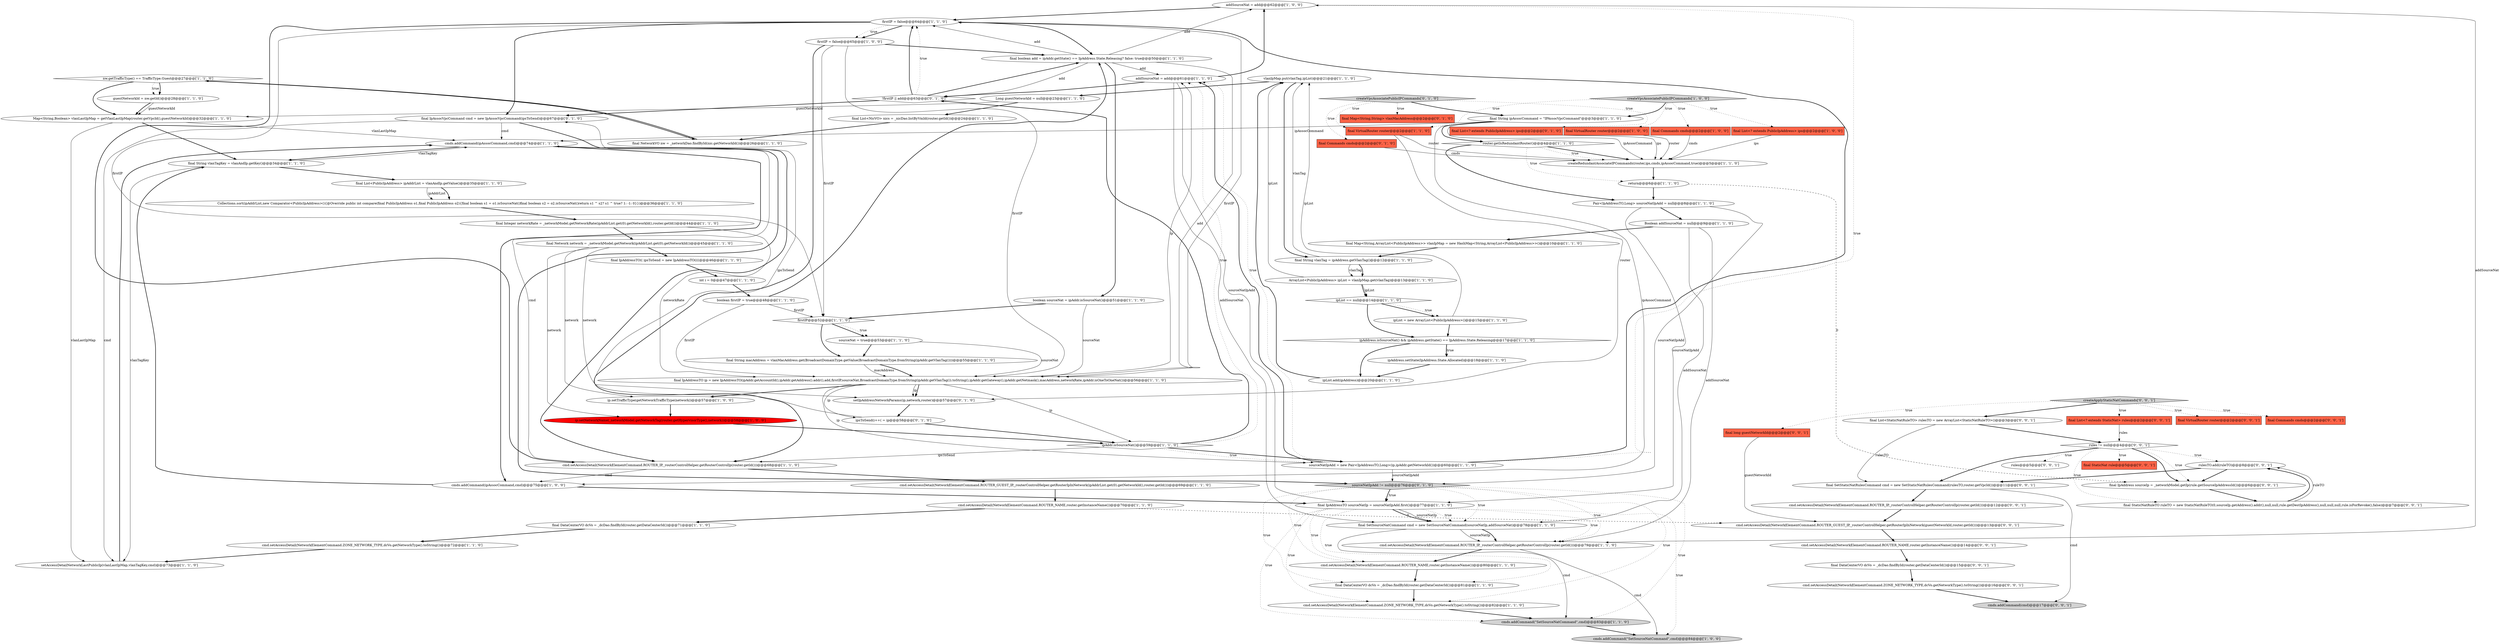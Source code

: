 digraph {
29 [style = filled, label = "addSourceNat = add@@@62@@@['1', '0', '0']", fillcolor = white, shape = ellipse image = "AAA0AAABBB1BBB"];
57 [style = filled, label = "cmds.addCommand(ipAssocCommand,cmd)@@@74@@@['1', '1', '0']", fillcolor = white, shape = ellipse image = "AAA0AAABBB1BBB"];
82 [style = filled, label = "rules@@@5@@@['0', '0', '1']", fillcolor = white, shape = ellipse image = "AAA0AAABBB3BBB"];
37 [style = filled, label = "ip.setNetworkName(_networkModel.getNetworkTag(router.getHypervisorType(),network))@@@58@@@['1', '0', '0']", fillcolor = red, shape = ellipse image = "AAA1AAABBB1BBB"];
67 [style = filled, label = "setIpAddressNetworkParams(ip,network,router)@@@57@@@['0', '1', '0']", fillcolor = white, shape = ellipse image = "AAA0AAABBB2BBB"];
61 [style = filled, label = "final VirtualRouter router@@@2@@@['1', '1', '0']", fillcolor = tomato, shape = box image = "AAA0AAABBB1BBB"];
55 [style = filled, label = "ipList.add(ipAddress)@@@20@@@['1', '1', '0']", fillcolor = white, shape = ellipse image = "AAA0AAABBB1BBB"];
12 [style = filled, label = "setAccessDetailNetworkLastPublicIp(vlanLastIpMap,vlanTagKey,cmd)@@@73@@@['1', '1', '0']", fillcolor = white, shape = ellipse image = "AAA0AAABBB1BBB"];
75 [style = filled, label = "rules != null@@@4@@@['0', '0', '1']", fillcolor = white, shape = diamond image = "AAA0AAABBB3BBB"];
39 [style = filled, label = "final IpAddressTO sourceNatIp = sourceNatIpAdd.first()@@@77@@@['1', '1', '0']", fillcolor = white, shape = ellipse image = "AAA0AAABBB1BBB"];
19 [style = filled, label = "final String vlanTagKey = vlanAndIp.getKey()@@@34@@@['1', '1', '0']", fillcolor = white, shape = ellipse image = "AAA0AAABBB1BBB"];
48 [style = filled, label = "cmd.setAccessDetail(NetworkElementCommand.ROUTER_NAME,router.getInstanceName())@@@80@@@['1', '1', '0']", fillcolor = white, shape = ellipse image = "AAA0AAABBB1BBB"];
81 [style = filled, label = "rulesTO.add(ruleTO)@@@8@@@['0', '0', '1']", fillcolor = white, shape = ellipse image = "AAA0AAABBB3BBB"];
74 [style = filled, label = "final long guestNetworkId@@@2@@@['0', '0', '1']", fillcolor = tomato, shape = box image = "AAA0AAABBB3BBB"];
14 [style = filled, label = "final boolean add = ipAddr.getState() == IpAddress.State.Releasing? false: true@@@50@@@['1', '1', '0']", fillcolor = white, shape = ellipse image = "AAA0AAABBB1BBB"];
64 [style = filled, label = "!firstIP || add@@@63@@@['0', '1', '0']", fillcolor = white, shape = diamond image = "AAA0AAABBB2BBB"];
65 [style = filled, label = "final Map<String,String> vlanMacAddress@@@2@@@['0', '1', '0']", fillcolor = tomato, shape = box image = "AAA0AAABBB2BBB"];
87 [style = filled, label = "final List<StaticNatRuleTO> rulesTO = new ArrayList<StaticNatRuleTO>()@@@3@@@['0', '0', '1']", fillcolor = white, shape = ellipse image = "AAA0AAABBB3BBB"];
43 [style = filled, label = "vlanIpMap.put(vlanTag,ipList)@@@21@@@['1', '1', '0']", fillcolor = white, shape = ellipse image = "AAA0AAABBB1BBB"];
27 [style = filled, label = "final Network network = _networkModel.getNetwork(ipAddrList.get(0).getNetworkId())@@@45@@@['1', '1', '0']", fillcolor = white, shape = ellipse image = "AAA0AAABBB1BBB"];
86 [style = filled, label = "final VirtualRouter router@@@2@@@['0', '0', '1']", fillcolor = tomato, shape = box image = "AAA0AAABBB3BBB"];
9 [style = filled, label = "ipList = new ArrayList<PublicIpAddress>()@@@15@@@['1', '1', '0']", fillcolor = white, shape = ellipse image = "AAA0AAABBB1BBB"];
56 [style = filled, label = "createRedundantAssociateIPCommands(router,ips,cmds,ipAssocCommand,true)@@@5@@@['1', '1', '0']", fillcolor = white, shape = ellipse image = "AAA0AAABBB1BBB"];
80 [style = filled, label = "cmd.setAccessDetail(NetworkElementCommand.ROUTER_IP,_routerControlHelper.getRouterControlIp(router.getId()))@@@12@@@['0', '0', '1']", fillcolor = white, shape = ellipse image = "AAA0AAABBB3BBB"];
85 [style = filled, label = "final DataCenterVO dcVo = _dcDao.findById(router.getDataCenterId())@@@15@@@['0', '0', '1']", fillcolor = white, shape = ellipse image = "AAA0AAABBB3BBB"];
24 [style = filled, label = "cmds.addCommand(\"SetSourceNatCommand\",cmd)@@@84@@@['1', '0', '0']", fillcolor = lightgray, shape = ellipse image = "AAA0AAABBB1BBB"];
17 [style = filled, label = "ipAddress.setState(IpAddress.State.Allocated)@@@18@@@['1', '1', '0']", fillcolor = white, shape = ellipse image = "AAA0AAABBB1BBB"];
77 [style = filled, label = "cmd.setAccessDetail(NetworkElementCommand.ROUTER_GUEST_IP,_routerControlHelper.getRouterIpInNetwork(guestNetworkId,router.getId()))@@@13@@@['0', '0', '1']", fillcolor = white, shape = ellipse image = "AAA0AAABBB3BBB"];
20 [style = filled, label = "Map<String,Boolean> vlanLastIpMap = getVlanLastIpMap(router.getVpcId(),guestNetworkId)@@@32@@@['1', '1', '0']", fillcolor = white, shape = ellipse image = "AAA0AAABBB1BBB"];
88 [style = filled, label = "final IpAddress sourceIp = _networkModel.getIp(rule.getSourceIpAddressId())@@@6@@@['0', '0', '1']", fillcolor = white, shape = ellipse image = "AAA0AAABBB3BBB"];
36 [style = filled, label = "final IpAddressTO(( ipsToSend = new IpAddressTO((((@@@46@@@['1', '1', '0']", fillcolor = white, shape = ellipse image = "AAA0AAABBB1BBB"];
45 [style = filled, label = "guestNetworkId = nw.getId()@@@28@@@['1', '1', '0']", fillcolor = white, shape = ellipse image = "AAA0AAABBB1BBB"];
23 [style = filled, label = "cmd.setAccessDetail(NetworkElementCommand.ZONE_NETWORK_TYPE,dcVo.getNetworkType().toString())@@@72@@@['1', '1', '0']", fillcolor = white, shape = ellipse image = "AAA0AAABBB1BBB"];
13 [style = filled, label = "boolean sourceNat = ipAddr.isSourceNat()@@@51@@@['1', '1', '0']", fillcolor = white, shape = ellipse image = "AAA0AAABBB1BBB"];
15 [style = filled, label = "Boolean addSourceNat = null@@@9@@@['1', '1', '0']", fillcolor = white, shape = ellipse image = "AAA0AAABBB1BBB"];
66 [style = filled, label = "createVpcAssociatePublicIPCommands['0', '1', '0']", fillcolor = lightgray, shape = diamond image = "AAA0AAABBB2BBB"];
7 [style = filled, label = "final Integer networkRate = _networkModel.getNetworkRate(ipAddrList.get(0).getNetworkId(),router.getId())@@@44@@@['1', '1', '0']", fillcolor = white, shape = ellipse image = "AAA0AAABBB1BBB"];
63 [style = filled, label = "cmd.setAccessDetail(NetworkElementCommand.ROUTER_IP,_routerControlHelper.getRouterControlIp(router.getId()))@@@68@@@['1', '1', '0']", fillcolor = white, shape = ellipse image = "AAA0AAABBB1BBB"];
70 [style = filled, label = "sourceNatIpAdd != null@@@76@@@['0', '1', '0']", fillcolor = lightgray, shape = diamond image = "AAA0AAABBB2BBB"];
25 [style = filled, label = "cmds.addCommand(\"SetSourceNatCommand\",cmd)@@@83@@@['1', '1', '0']", fillcolor = lightgray, shape = ellipse image = "AAA0AAABBB1BBB"];
53 [style = filled, label = "return@@@6@@@['1', '1', '0']", fillcolor = white, shape = ellipse image = "AAA0AAABBB1BBB"];
2 [style = filled, label = "firstIP = false@@@65@@@['1', '0', '0']", fillcolor = white, shape = ellipse image = "AAA0AAABBB1BBB"];
30 [style = filled, label = "sourceNat = true@@@53@@@['1', '1', '0']", fillcolor = white, shape = ellipse image = "AAA0AAABBB1BBB"];
60 [style = filled, label = "ipAddress.isSourceNat() && ipAddress.getState() == IpAddress.State.Releasing@@@17@@@['1', '1', '0']", fillcolor = white, shape = diamond image = "AAA0AAABBB1BBB"];
44 [style = filled, label = "final Map<String,ArrayList<PublicIpAddress>> vlanIpMap = new HashMap<String,ArrayList<PublicIpAddress>>()@@@10@@@['1', '1', '0']", fillcolor = white, shape = ellipse image = "AAA0AAABBB1BBB"];
18 [style = filled, label = "router.getIsRedundantRouter()@@@4@@@['1', '1', '0']", fillcolor = white, shape = diamond image = "AAA0AAABBB1BBB"];
40 [style = filled, label = "nw.getTrafficType() == TrafficType.Guest@@@27@@@['1', '1', '0']", fillcolor = white, shape = diamond image = "AAA0AAABBB1BBB"];
51 [style = filled, label = "sourceNatIpAdd = new Pair<IpAddressTO,Long>(ip,ipAddr.getNetworkId())@@@60@@@['1', '1', '0']", fillcolor = white, shape = ellipse image = "AAA0AAABBB1BBB"];
22 [style = filled, label = "ipAddr.isSourceNat()@@@59@@@['1', '1', '0']", fillcolor = white, shape = diamond image = "AAA0AAABBB1BBB"];
76 [style = filled, label = "final StaticNatRuleTO ruleTO = new StaticNatRuleTO(0,sourceIp.getAddress().addr(),null,null,rule.getDestIpAddress(),null,null,null,rule.isForRevoke(),false)@@@7@@@['0', '0', '1']", fillcolor = white, shape = ellipse image = "AAA0AAABBB3BBB"];
91 [style = filled, label = "createApplyStaticNatCommands['0', '0', '1']", fillcolor = lightgray, shape = diamond image = "AAA0AAABBB3BBB"];
73 [style = filled, label = "cmds.addCommand(cmd)@@@17@@@['0', '0', '1']", fillcolor = lightgray, shape = ellipse image = "AAA0AAABBB3BBB"];
42 [style = filled, label = "cmd.setAccessDetail(NetworkElementCommand.ROUTER_GUEST_IP,_routerControlHelper.getRouterIpInNetwork(ipAddrList.get(0).getNetworkId(),router.getId()))@@@69@@@['1', '1', '0']", fillcolor = white, shape = ellipse image = "AAA0AAABBB1BBB"];
21 [style = filled, label = "final String vlanTag = ipAddress.getVlanTag()@@@12@@@['1', '1', '0']", fillcolor = white, shape = ellipse image = "AAA0AAABBB1BBB"];
3 [style = filled, label = "cmd.setAccessDetail(NetworkElementCommand.ROUTER_NAME,router.getInstanceName())@@@70@@@['1', '1', '0']", fillcolor = white, shape = ellipse image = "AAA0AAABBB1BBB"];
26 [style = filled, label = "cmd.setAccessDetail(NetworkElementCommand.ZONE_NETWORK_TYPE,dcVo.getNetworkType().toString())@@@82@@@['1', '1', '0']", fillcolor = white, shape = ellipse image = "AAA0AAABBB1BBB"];
71 [style = filled, label = "final IpAssocVpcCommand cmd = new IpAssocVpcCommand(ipsToSend)@@@67@@@['0', '1', '0']", fillcolor = white, shape = ellipse image = "AAA0AAABBB2BBB"];
28 [style = filled, label = "ipList == null@@@14@@@['1', '1', '0']", fillcolor = white, shape = diamond image = "AAA0AAABBB1BBB"];
62 [style = filled, label = "firstIP = false@@@64@@@['1', '1', '0']", fillcolor = white, shape = ellipse image = "AAA0AAABBB1BBB"];
4 [style = filled, label = "ArrayList<PublicIpAddress> ipList = vlanIpMap.get(vlanTag)@@@13@@@['1', '1', '0']", fillcolor = white, shape = ellipse image = "AAA0AAABBB1BBB"];
0 [style = filled, label = "ip.setTrafficType(getNetworkTrafficType(network))@@@57@@@['1', '0', '0']", fillcolor = white, shape = ellipse image = "AAA0AAABBB1BBB"];
35 [style = filled, label = "final NetworkVO nw = _networkDao.findById(nic.getNetworkId())@@@26@@@['1', '1', '0']", fillcolor = white, shape = ellipse image = "AAA0AAABBB1BBB"];
49 [style = filled, label = "boolean firstIP = true@@@48@@@['1', '1', '0']", fillcolor = white, shape = ellipse image = "AAA0AAABBB1BBB"];
89 [style = filled, label = "final List<? extends StaticNat> rules@@@2@@@['0', '0', '1']", fillcolor = tomato, shape = box image = "AAA0AAABBB3BBB"];
1 [style = filled, label = "Pair<IpAddressTO,Long> sourceNatIpAdd = null@@@8@@@['1', '1', '0']", fillcolor = white, shape = ellipse image = "AAA0AAABBB1BBB"];
10 [style = filled, label = "Collections.sort(ipAddrList,new Comparator<PublicIpAddress>(){@Override public int compare(final PublicIpAddress o1,final PublicIpAddress o2){final boolean s1 = o1.isSourceNat()final boolean s2 = o2.isSourceNat()return s1 ^ s2? s1 ^ true? 1: -1: 0}})@@@36@@@['1', '1', '0']", fillcolor = white, shape = ellipse image = "AAA0AAABBB1BBB"];
5 [style = filled, label = "final List<PublicIpAddress> ipAddrList = vlanAndIp.getValue()@@@35@@@['1', '1', '0']", fillcolor = white, shape = ellipse image = "AAA0AAABBB1BBB"];
50 [style = filled, label = "final String macAddress = vlanMacAddress.get(BroadcastDomainType.getValue(BroadcastDomainType.fromString(ipAddr.getVlanTag())))@@@55@@@['1', '1', '0']", fillcolor = white, shape = ellipse image = "AAA0AAABBB1BBB"];
16 [style = filled, label = "createVpcAssociatePublicIPCommands['1', '0', '0']", fillcolor = lightgray, shape = diamond image = "AAA0AAABBB1BBB"];
8 [style = filled, label = "final SetSourceNatCommand cmd = new SetSourceNatCommand(sourceNatIp,addSourceNat)@@@78@@@['1', '1', '0']", fillcolor = white, shape = ellipse image = "AAA0AAABBB1BBB"];
6 [style = filled, label = "final Commands cmds@@@2@@@['1', '0', '0']", fillcolor = tomato, shape = box image = "AAA0AAABBB1BBB"];
54 [style = filled, label = "final List<? extends PublicIpAddress> ips@@@2@@@['1', '0', '0']", fillcolor = tomato, shape = box image = "AAA0AAABBB1BBB"];
79 [style = filled, label = "cmd.setAccessDetail(NetworkElementCommand.ROUTER_NAME,router.getInstanceName())@@@14@@@['0', '0', '1']", fillcolor = white, shape = ellipse image = "AAA0AAABBB3BBB"];
59 [style = filled, label = "final DataCenterVO dcVo = _dcDao.findById(router.getDataCenterId())@@@81@@@['1', '1', '0']", fillcolor = white, shape = ellipse image = "AAA0AAABBB1BBB"];
34 [style = filled, label = "final List<NicVO> nics = _nicDao.listByVmId(router.getId())@@@24@@@['1', '1', '0']", fillcolor = white, shape = ellipse image = "AAA0AAABBB1BBB"];
32 [style = filled, label = "final String ipAssocCommand = \"IPAssocVpcCommand\"@@@3@@@['1', '1', '0']", fillcolor = white, shape = ellipse image = "AAA0AAABBB1BBB"];
68 [style = filled, label = "final Commands cmds@@@2@@@['0', '1', '0']", fillcolor = tomato, shape = box image = "AAA0AAABBB2BBB"];
52 [style = filled, label = "final VirtualRouter router@@@2@@@['1', '0', '0']", fillcolor = tomato, shape = box image = "AAA0AAABBB1BBB"];
46 [style = filled, label = "final IpAddressTO ip = new IpAddressTO(ipAddr.getAccountId(),ipAddr.getAddress().addr(),add,firstIP,sourceNat,BroadcastDomainType.fromString(ipAddr.getVlanTag()).toString(),ipAddr.getGateway(),ipAddr.getNetmask(),macAddress,networkRate,ipAddr.isOneToOneNat())@@@56@@@['1', '1', '0']", fillcolor = white, shape = ellipse image = "AAA0AAABBB1BBB"];
83 [style = filled, label = "final Commands cmds@@@2@@@['0', '0', '1']", fillcolor = tomato, shape = box image = "AAA0AAABBB3BBB"];
90 [style = filled, label = "final SetStaticNatRulesCommand cmd = new SetStaticNatRulesCommand(rulesTO,router.getVpcId())@@@11@@@['0', '0', '1']", fillcolor = white, shape = ellipse image = "AAA0AAABBB3BBB"];
78 [style = filled, label = "cmd.setAccessDetail(NetworkElementCommand.ZONE_NETWORK_TYPE,dcVo.getNetworkType().toString())@@@16@@@['0', '0', '1']", fillcolor = white, shape = ellipse image = "AAA0AAABBB3BBB"];
69 [style = filled, label = "final List<? extends PublicIpAddress> ips@@@2@@@['0', '1', '0']", fillcolor = tomato, shape = box image = "AAA0AAABBB2BBB"];
33 [style = filled, label = "cmds.addCommand(ipAssocCommand,cmd)@@@75@@@['1', '0', '0']", fillcolor = white, shape = ellipse image = "AAA0AAABBB1BBB"];
38 [style = filled, label = "final DataCenterVO dcVo = _dcDao.findById(router.getDataCenterId())@@@71@@@['1', '1', '0']", fillcolor = white, shape = ellipse image = "AAA0AAABBB1BBB"];
47 [style = filled, label = "addSourceNat = add@@@61@@@['1', '1', '0']", fillcolor = white, shape = ellipse image = "AAA0AAABBB1BBB"];
31 [style = filled, label = "cmd.setAccessDetail(NetworkElementCommand.ROUTER_IP,_routerControlHelper.getRouterControlIp(router.getId()))@@@79@@@['1', '1', '0']", fillcolor = white, shape = ellipse image = "AAA0AAABBB1BBB"];
11 [style = filled, label = "Long guestNetworkId = null@@@23@@@['1', '1', '0']", fillcolor = white, shape = ellipse image = "AAA0AAABBB1BBB"];
72 [style = filled, label = "ipsToSend(i++( = ip@@@58@@@['0', '1', '0']", fillcolor = white, shape = ellipse image = "AAA0AAABBB2BBB"];
84 [style = filled, label = "final StaticNat rule@@@5@@@['0', '0', '1']", fillcolor = tomato, shape = box image = "AAA0AAABBB3BBB"];
41 [style = filled, label = "int i = 0@@@47@@@['1', '1', '0']", fillcolor = white, shape = ellipse image = "AAA0AAABBB1BBB"];
58 [style = filled, label = "firstIP@@@52@@@['1', '1', '0']", fillcolor = white, shape = diamond image = "AAA0AAABBB1BBB"];
50->46 [style = solid, label="macAddress"];
22->63 [style = solid, label="ipsToSend"];
63->33 [style = solid, label="cmd"];
58->50 [style = bold, label=""];
62->14 [style = bold, label=""];
66->68 [style = dotted, label="true"];
32->33 [style = solid, label="ipAssocCommand"];
46->22 [style = solid, label="ip"];
46->0 [style = bold, label=""];
39->24 [style = dotted, label="true"];
57->33 [style = bold, label=""];
58->30 [style = bold, label=""];
49->14 [style = bold, label=""];
85->78 [style = bold, label=""];
91->74 [style = dotted, label="true"];
91->89 [style = dotted, label="true"];
11->20 [style = solid, label="guestNetworkId"];
32->56 [style = solid, label="ipAssocCommand"];
28->9 [style = bold, label=""];
9->60 [style = bold, label=""];
2->58 [style = solid, label="firstIP"];
68->56 [style = solid, label="cmds"];
51->70 [style = solid, label="sourceNatIpAdd"];
40->20 [style = bold, label=""];
3->38 [style = bold, label=""];
51->47 [style = dotted, label="true"];
75->82 [style = dotted, label="true"];
91->86 [style = dotted, label="true"];
52->56 [style = solid, label="router"];
71->63 [style = bold, label=""];
70->8 [style = dotted, label="true"];
19->5 [style = bold, label=""];
45->20 [style = solid, label="guestNetworkId"];
1->70 [style = solid, label="sourceNatIpAdd"];
14->64 [style = solid, label="add"];
15->8 [style = solid, label="addSourceNat"];
51->47 [style = bold, label=""];
2->14 [style = bold, label=""];
2->63 [style = bold, label=""];
31->48 [style = bold, label=""];
76->81 [style = bold, label=""];
70->31 [style = dotted, label="true"];
70->48 [style = dotted, label="true"];
42->3 [style = bold, label=""];
70->59 [style = dotted, label="true"];
23->12 [style = bold, label=""];
18->56 [style = dotted, label="true"];
32->18 [style = bold, label=""];
4->28 [style = solid, label="ipList"];
81->90 [style = bold, label=""];
1->39 [style = solid, label="sourceNatIpAdd"];
21->4 [style = solid, label="vlanTag"];
56->53 [style = bold, label=""];
62->2 [style = bold, label=""];
22->64 [style = bold, label=""];
60->17 [style = bold, label=""];
59->26 [style = bold, label=""];
31->24 [style = solid, label="cmd"];
5->10 [style = bold, label=""];
47->64 [style = bold, label=""];
44->21 [style = bold, label=""];
64->71 [style = bold, label=""];
36->41 [style = bold, label=""];
39->8 [style = dotted, label="true"];
39->25 [style = dotted, label="true"];
64->62 [style = dotted, label="true"];
8->31 [style = solid, label="sourceNatIp"];
39->26 [style = dotted, label="true"];
29->62 [style = bold, label=""];
39->8 [style = bold, label=""];
16->52 [style = dotted, label="true"];
41->49 [style = bold, label=""];
18->56 [style = bold, label=""];
16->32 [style = bold, label=""];
66->69 [style = dotted, label="true"];
7->46 [style = solid, label="networkRate"];
71->12 [style = solid, label="cmd"];
72->22 [style = bold, label=""];
70->39 [style = dotted, label="true"];
10->7 [style = bold, label=""];
75->76 [style = dotted, label="true"];
43->11 [style = bold, label=""];
60->55 [style = bold, label=""];
35->40 [style = bold, label=""];
25->24 [style = bold, label=""];
70->39 [style = bold, label=""];
69->56 [style = solid, label="ips"];
61->67 [style = solid, label="router"];
27->0 [style = solid, label="network"];
76->81 [style = solid, label="ruleTO"];
32->57 [style = solid, label="ipAssocCommand"];
71->57 [style = solid, label="cmd"];
18->1 [style = bold, label=""];
51->29 [style = dotted, label="true"];
28->9 [style = dotted, label="true"];
14->47 [style = solid, label="add"];
90->73 [style = solid, label="cmd"];
6->56 [style = solid, label="cmds"];
34->35 [style = bold, label=""];
64->14 [style = bold, label=""];
14->29 [style = solid, label="add"];
20->19 [style = bold, label=""];
78->73 [style = bold, label=""];
91->87 [style = bold, label=""];
57->70 [style = bold, label=""];
61->56 [style = solid, label="router"];
13->46 [style = solid, label="sourceNat"];
75->90 [style = bold, label=""];
18->53 [style = dotted, label="true"];
63->42 [style = bold, label=""];
21->4 [style = bold, label=""];
49->58 [style = solid, label="firstIP"];
62->58 [style = solid, label="firstIP"];
16->61 [style = dotted, label="true"];
39->31 [style = dotted, label="true"];
91->83 [style = dotted, label="true"];
75->84 [style = dotted, label="true"];
40->35 [style = bold, label=""];
47->39 [style = solid, label="sourceNatIpAdd"];
51->62 [style = bold, label=""];
14->62 [style = solid, label="add"];
8->31 [style = bold, label=""];
62->2 [style = dotted, label="true"];
27->37 [style = solid, label="network"];
62->46 [style = solid, label="firstIP"];
87->90 [style = solid, label="rulesTO"];
57->19 [style = bold, label=""];
15->44 [style = bold, label=""];
46->67 [style = solid, label="ip"];
60->17 [style = dotted, label="true"];
45->20 [style = bold, label=""];
67->72 [style = bold, label=""];
30->50 [style = bold, label=""];
17->55 [style = bold, label=""];
29->31 [style = solid, label="addSourceNat"];
70->25 [style = dotted, label="true"];
47->29 [style = bold, label=""];
37->22 [style = bold, label=""];
22->51 [style = bold, label=""];
64->62 [style = bold, label=""];
46->67 [style = bold, label=""];
28->60 [style = bold, label=""];
39->48 [style = dotted, label="true"];
39->59 [style = dotted, label="true"];
46->72 [style = solid, label="ip"];
55->43 [style = bold, label=""];
53->1 [style = bold, label=""];
20->57 [style = solid, label="vlanLastIpMap"];
27->67 [style = solid, label="network"];
14->13 [style = bold, label=""];
15->31 [style = solid, label="addSourceNat"];
33->19 [style = bold, label=""];
19->12 [style = solid, label="vlanTagKey"];
72->71 [style = solid, label="ipsToSend"];
3->77 [style = dashed, label="0"];
48->59 [style = bold, label=""];
74->77 [style = solid, label="guestNetworkId"];
89->75 [style = solid, label="rules"];
8->25 [style = solid, label="cmd"];
47->8 [style = solid, label="addSourceNat"];
43->21 [style = bold, label=""];
27->36 [style = bold, label=""];
66->61 [style = dotted, label="true"];
0->37 [style = bold, label=""];
58->30 [style = dotted, label="true"];
16->54 [style = dotted, label="true"];
54->56 [style = solid, label="ips"];
50->46 [style = bold, label=""];
75->81 [style = dotted, label="true"];
1->15 [style = bold, label=""];
26->25 [style = bold, label=""];
12->57 [style = bold, label=""];
46->47 [style = solid, label="ip"];
62->63 [style = bold, label=""];
22->47 [style = dotted, label="true"];
38->23 [style = bold, label=""];
19->57 [style = solid, label="vlanTagKey"];
88->76 [style = bold, label=""];
49->46 [style = solid, label="firstIP"];
4->43 [style = solid, label="ipList"];
13->58 [style = bold, label=""];
87->75 [style = bold, label=""];
4->28 [style = bold, label=""];
79->85 [style = bold, label=""];
77->79 [style = bold, label=""];
9->43 [style = solid, label="ipList"];
81->88 [style = bold, label=""];
75->88 [style = bold, label=""];
70->26 [style = dotted, label="true"];
90->80 [style = bold, label=""];
11->34 [style = bold, label=""];
62->71 [style = bold, label=""];
33->39 [style = bold, label=""];
21->43 [style = solid, label="vlanTag"];
46->51 [style = solid, label="ip"];
20->12 [style = solid, label="vlanLastIpMap"];
7->27 [style = bold, label=""];
75->88 [style = dotted, label="true"];
80->77 [style = bold, label=""];
39->8 [style = solid, label="sourceNatIp"];
5->10 [style = solid, label="ipAddrList"];
40->45 [style = bold, label=""];
66->65 [style = dotted, label="true"];
30->46 [style = solid, label="sourceNat"];
40->45 [style = dotted, label="true"];
53->88 [style = dashed, label="0"];
66->32 [style = bold, label=""];
2->46 [style = solid, label="firstIP"];
63->57 [style = solid, label="cmd"];
22->51 [style = dotted, label="true"];
16->6 [style = dotted, label="true"];
14->46 [style = solid, label="add"];
}
